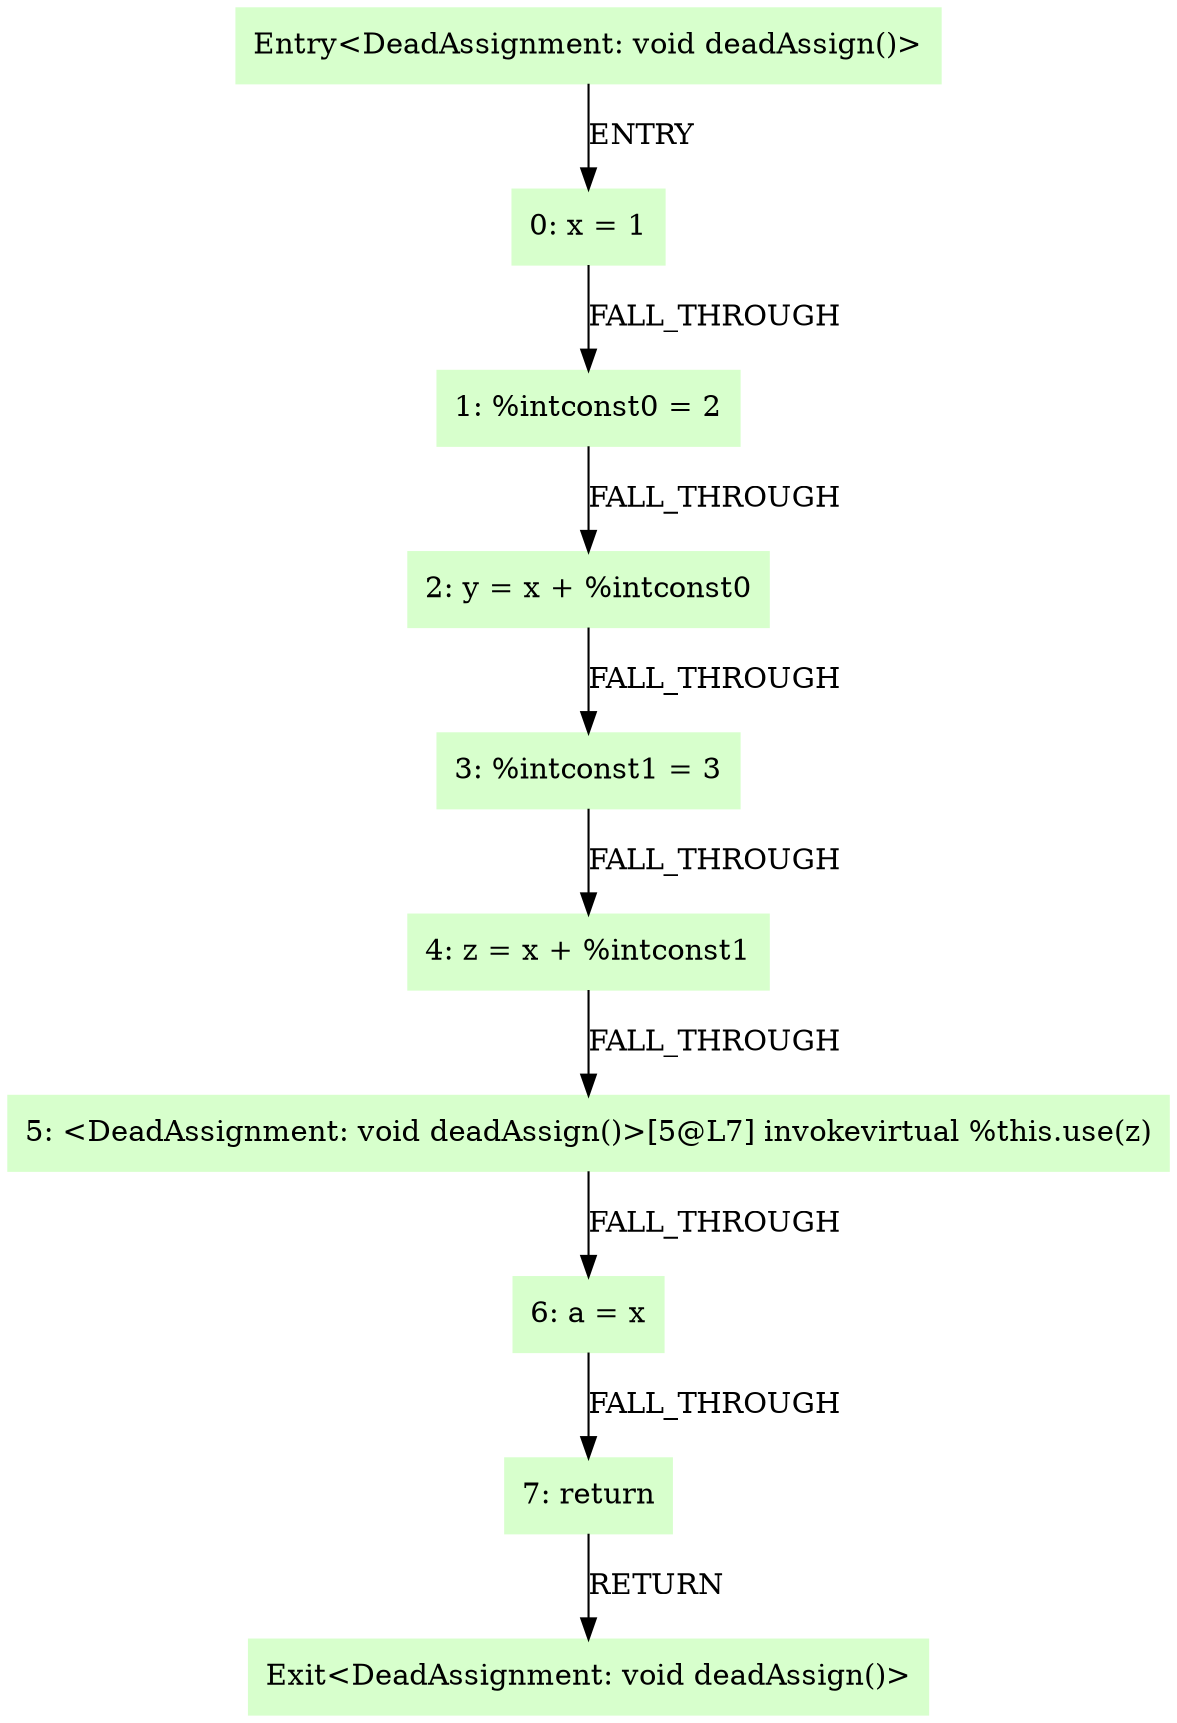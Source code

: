 digraph G {
  node [shape=box,color=".3 .2 1.0",style=filled,];
  "0" [label="Entry<DeadAssignment: void deadAssign()>",];
  "1" [label="0: x = 1",];
  "2" [label="1: %intconst0 = 2",];
  "3" [label="2: y = x + %intconst0",];
  "4" [label="3: %intconst1 = 3",];
  "5" [label="4: z = x + %intconst1",];
  "6" [label="5: <DeadAssignment: void deadAssign()>[5@L7] invokevirtual %this.use(z)",];
  "7" [label="6: a = x",];
  "8" [label="7: return",];
  "9" [label="Exit<DeadAssignment: void deadAssign()>",];
  "0" -> "1" [label="ENTRY",];
  "1" -> "2" [label="FALL_THROUGH",];
  "2" -> "3" [label="FALL_THROUGH",];
  "3" -> "4" [label="FALL_THROUGH",];
  "4" -> "5" [label="FALL_THROUGH",];
  "5" -> "6" [label="FALL_THROUGH",];
  "6" -> "7" [label="FALL_THROUGH",];
  "7" -> "8" [label="FALL_THROUGH",];
  "8" -> "9" [label="RETURN",];
}
